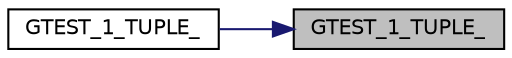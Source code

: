 digraph "GTEST_1_TUPLE_"
{
 // INTERACTIVE_SVG=YES
 // LATEX_PDF_SIZE
  bgcolor="transparent";
  edge [fontname="Helvetica",fontsize="10",labelfontname="Helvetica",labelfontsize="10"];
  node [fontname="Helvetica",fontsize="10",shape=record];
  rankdir="RL";
  Node1 [label="GTEST_1_TUPLE_",height=0.2,width=0.4,color="black", fillcolor="grey75", style="filled", fontcolor="black",tooltip=" "];
  Node1 -> Node2 [dir="back",color="midnightblue",fontsize="10",style="solid",fontname="Helvetica"];
  Node2 [label="GTEST_1_TUPLE_",height=0.2,width=0.4,color="black",URL="$d2/db7/namespacestd_1_1tr1_a8b196fb65b7521a688f59c51418ab191.html#a8b196fb65b7521a688f59c51418ab191",tooltip=" "];
}
